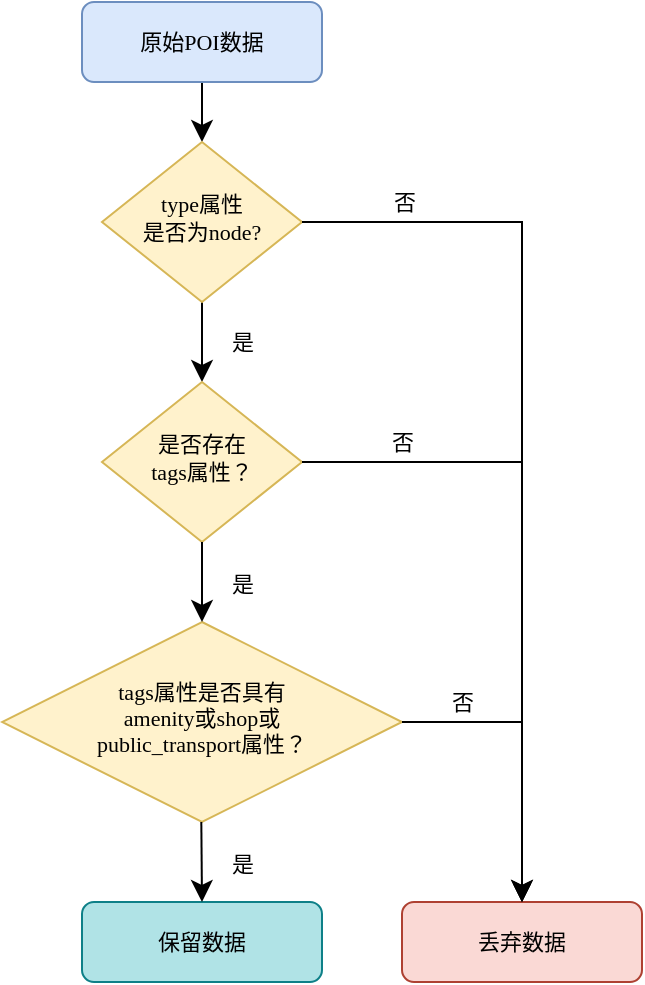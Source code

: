 <mxfile version="26.2.8">
  <diagram id="C5RBs43oDa-KdzZeNtuy" name="Page-1">
    <mxGraphModel dx="985" dy="541" grid="1" gridSize="10" guides="1" tooltips="1" connect="1" arrows="1" fold="1" page="1" pageScale="1" pageWidth="827" pageHeight="1169" math="0" shadow="0">
      <root>
        <mxCell id="WIyWlLk6GJQsqaUBKTNV-0" />
        <mxCell id="WIyWlLk6GJQsqaUBKTNV-1" parent="WIyWlLk6GJQsqaUBKTNV-0" />
        <mxCell id="WIyWlLk6GJQsqaUBKTNV-2" value="" style="rounded=0;html=1;jettySize=auto;orthogonalLoop=1;fontSize=11;endArrow=classic;endFill=1;endSize=8;strokeWidth=1;shadow=0;labelBackgroundColor=none;edgeStyle=orthogonalEdgeStyle;fontFamily=SimHei;" parent="WIyWlLk6GJQsqaUBKTNV-1" source="WIyWlLk6GJQsqaUBKTNV-3" target="WIyWlLk6GJQsqaUBKTNV-6" edge="1">
          <mxGeometry relative="1" as="geometry" />
        </mxCell>
        <mxCell id="WIyWlLk6GJQsqaUBKTNV-3" value="原始POI数据" style="rounded=1;whiteSpace=wrap;html=1;fontSize=11;glass=0;strokeWidth=1;shadow=0;fillColor=#dae8fc;strokeColor=#6c8ebf;fontFamily=SimHei;" parent="WIyWlLk6GJQsqaUBKTNV-1" vertex="1">
          <mxGeometry x="160" y="100" width="120" height="40" as="geometry" />
        </mxCell>
        <mxCell id="WIyWlLk6GJQsqaUBKTNV-4" value="是" style="rounded=0;html=1;jettySize=auto;orthogonalLoop=1;fontSize=11;endArrow=classic;endFill=1;endSize=8;strokeWidth=1;shadow=0;labelBackgroundColor=none;edgeStyle=orthogonalEdgeStyle;fontFamily=SimHei;" parent="WIyWlLk6GJQsqaUBKTNV-1" source="WIyWlLk6GJQsqaUBKTNV-6" target="WIyWlLk6GJQsqaUBKTNV-10" edge="1">
          <mxGeometry y="20" relative="1" as="geometry">
            <mxPoint as="offset" />
          </mxGeometry>
        </mxCell>
        <mxCell id="WIyWlLk6GJQsqaUBKTNV-6" value="type属性&lt;div&gt;是否为node?&lt;/div&gt;" style="rhombus;whiteSpace=wrap;html=1;shadow=0;fontFamily=SimHei;fontSize=11;align=center;strokeWidth=1;spacing=6;spacingTop=-4;fillColor=#fff2cc;strokeColor=#d6b656;" parent="WIyWlLk6GJQsqaUBKTNV-1" vertex="1">
          <mxGeometry x="170" y="170" width="100" height="80" as="geometry" />
        </mxCell>
        <mxCell id="WIyWlLk6GJQsqaUBKTNV-10" value="是否存在&lt;div&gt;tags属性？&lt;/div&gt;" style="rhombus;whiteSpace=wrap;html=1;shadow=0;fontFamily=SimHei;fontSize=11;align=center;strokeWidth=1;spacing=6;spacingTop=-4;fillColor=#fff2cc;strokeColor=#d6b656;" parent="WIyWlLk6GJQsqaUBKTNV-1" vertex="1">
          <mxGeometry x="170" y="290" width="100" height="80" as="geometry" />
        </mxCell>
        <mxCell id="WIyWlLk6GJQsqaUBKTNV-12" value="丢弃数据" style="rounded=1;whiteSpace=wrap;html=1;fontSize=11;glass=0;strokeWidth=1;shadow=0;fillColor=#fad9d5;strokeColor=#ae4132;fontFamily=SimHei;" parent="WIyWlLk6GJQsqaUBKTNV-1" vertex="1">
          <mxGeometry x="320" y="550" width="120" height="40" as="geometry" />
        </mxCell>
        <mxCell id="H5-rNuZZpO5DvACjp66R-1" value="&lt;div&gt;tags属性是否具有&lt;/div&gt;&lt;div&gt;amenity或shop或&lt;/div&gt;&lt;div&gt;public_transport属性？&lt;/div&gt;" style="rhombus;whiteSpace=wrap;html=1;shadow=0;fontFamily=SimHei;fontSize=11;align=center;strokeWidth=1;spacing=6;spacingTop=-4;fillColor=#fff2cc;strokeColor=#d6b656;" vertex="1" parent="WIyWlLk6GJQsqaUBKTNV-1">
          <mxGeometry x="120" y="410" width="200" height="100" as="geometry" />
        </mxCell>
        <mxCell id="H5-rNuZZpO5DvACjp66R-3" value="" style="endArrow=classic;html=1;rounded=0;exitX=0.5;exitY=1;exitDx=0;exitDy=0;entryX=0.5;entryY=0;entryDx=0;entryDy=0;endSize=8;fontFamily=SimHei;fontSize=11;" edge="1" parent="WIyWlLk6GJQsqaUBKTNV-1" source="WIyWlLk6GJQsqaUBKTNV-10" target="H5-rNuZZpO5DvACjp66R-1">
          <mxGeometry width="50" height="50" relative="1" as="geometry">
            <mxPoint x="260" y="390" as="sourcePoint" />
            <mxPoint x="310" y="340" as="targetPoint" />
          </mxGeometry>
        </mxCell>
        <mxCell id="H5-rNuZZpO5DvACjp66R-4" value="是" style="edgeLabel;html=1;align=center;verticalAlign=middle;resizable=0;points=[];fontFamily=SimHei;fontSize=11;" vertex="1" connectable="0" parent="H5-rNuZZpO5DvACjp66R-3">
          <mxGeometry x="0.067" y="3" relative="1" as="geometry">
            <mxPoint x="17" y="-1" as="offset" />
          </mxGeometry>
        </mxCell>
        <mxCell id="H5-rNuZZpO5DvACjp66R-5" value="保留数据" style="rounded=1;whiteSpace=wrap;html=1;fontSize=11;glass=0;strokeWidth=1;shadow=0;fillColor=#b0e3e6;strokeColor=#0e8088;fontFamily=SimHei;" vertex="1" parent="WIyWlLk6GJQsqaUBKTNV-1">
          <mxGeometry x="160" y="550" width="120" height="40" as="geometry" />
        </mxCell>
        <mxCell id="H5-rNuZZpO5DvACjp66R-6" value="" style="endArrow=classic;html=1;rounded=0;exitX=0.5;exitY=1;exitDx=0;exitDy=0;entryX=0.5;entryY=0;entryDx=0;entryDy=0;endSize=8;fontFamily=SimHei;fontSize=11;" edge="1" parent="WIyWlLk6GJQsqaUBKTNV-1" target="H5-rNuZZpO5DvACjp66R-5">
          <mxGeometry width="50" height="50" relative="1" as="geometry">
            <mxPoint x="219.66" y="510" as="sourcePoint" />
            <mxPoint x="219.66" y="550" as="targetPoint" />
          </mxGeometry>
        </mxCell>
        <mxCell id="H5-rNuZZpO5DvACjp66R-7" value="是" style="edgeLabel;html=1;align=center;verticalAlign=middle;resizable=0;points=[];fontFamily=SimHei;fontSize=11;" vertex="1" connectable="0" parent="H5-rNuZZpO5DvACjp66R-6">
          <mxGeometry x="0.067" y="3" relative="1" as="geometry">
            <mxPoint x="17" y="-1" as="offset" />
          </mxGeometry>
        </mxCell>
        <mxCell id="H5-rNuZZpO5DvACjp66R-8" value="" style="endArrow=classic;html=1;rounded=0;exitX=1;exitY=0.5;exitDx=0;exitDy=0;entryX=0.5;entryY=0;entryDx=0;entryDy=0;endSize=8;fontFamily=SimHei;fontSize=11;" edge="1" parent="WIyWlLk6GJQsqaUBKTNV-1" source="WIyWlLk6GJQsqaUBKTNV-6" target="WIyWlLk6GJQsqaUBKTNV-12">
          <mxGeometry width="50" height="50" relative="1" as="geometry">
            <mxPoint x="330" y="300" as="sourcePoint" />
            <mxPoint x="380" y="250" as="targetPoint" />
            <Array as="points">
              <mxPoint x="380" y="210" />
            </Array>
          </mxGeometry>
        </mxCell>
        <mxCell id="H5-rNuZZpO5DvACjp66R-10" value="否" style="edgeLabel;html=1;align=center;verticalAlign=middle;resizable=0;points=[];fontFamily=SimHei;fontSize=11;" vertex="1" connectable="0" parent="H5-rNuZZpO5DvACjp66R-8">
          <mxGeometry x="-0.771" y="1" relative="1" as="geometry">
            <mxPoint x="-1" y="-9" as="offset" />
          </mxGeometry>
        </mxCell>
        <mxCell id="H5-rNuZZpO5DvACjp66R-9" value="" style="endArrow=classic;html=1;rounded=0;exitX=1;exitY=0.5;exitDx=0;exitDy=0;entryX=0.5;entryY=0;entryDx=0;entryDy=0;endSize=8;fontFamily=SimHei;fontSize=11;" edge="1" parent="WIyWlLk6GJQsqaUBKTNV-1" source="WIyWlLk6GJQsqaUBKTNV-10">
          <mxGeometry width="50" height="50" relative="1" as="geometry">
            <mxPoint x="230" y="300.0" as="sourcePoint" />
            <mxPoint x="380" y="550" as="targetPoint" />
            <Array as="points">
              <mxPoint x="380" y="330" />
            </Array>
          </mxGeometry>
        </mxCell>
        <mxCell id="H5-rNuZZpO5DvACjp66R-11" value="否" style="edgeLabel;html=1;align=center;verticalAlign=middle;resizable=0;points=[];fontFamily=SimHei;fontSize=11;" vertex="1" connectable="0" parent="H5-rNuZZpO5DvACjp66R-9">
          <mxGeometry x="-0.7" relative="1" as="geometry">
            <mxPoint y="-10" as="offset" />
          </mxGeometry>
        </mxCell>
        <mxCell id="H5-rNuZZpO5DvACjp66R-12" value="" style="endArrow=classic;html=1;rounded=0;entryX=0.5;entryY=0;entryDx=0;entryDy=0;exitX=1;exitY=0.5;exitDx=0;exitDy=0;fontFamily=SimHei;fontSize=11;" edge="1" parent="WIyWlLk6GJQsqaUBKTNV-1" source="H5-rNuZZpO5DvACjp66R-1" target="WIyWlLk6GJQsqaUBKTNV-12">
          <mxGeometry width="50" height="50" relative="1" as="geometry">
            <mxPoint x="120" y="410" as="sourcePoint" />
            <mxPoint x="170" y="360" as="targetPoint" />
            <Array as="points">
              <mxPoint x="380" y="460" />
            </Array>
          </mxGeometry>
        </mxCell>
        <mxCell id="H5-rNuZZpO5DvACjp66R-13" value="否" style="edgeLabel;html=1;align=center;verticalAlign=middle;resizable=0;points=[];fontFamily=SimHei;fontSize=11;" vertex="1" connectable="0" parent="H5-rNuZZpO5DvACjp66R-12">
          <mxGeometry x="-0.733" y="1" relative="1" as="geometry">
            <mxPoint x="10" y="-9" as="offset" />
          </mxGeometry>
        </mxCell>
      </root>
    </mxGraphModel>
  </diagram>
</mxfile>
